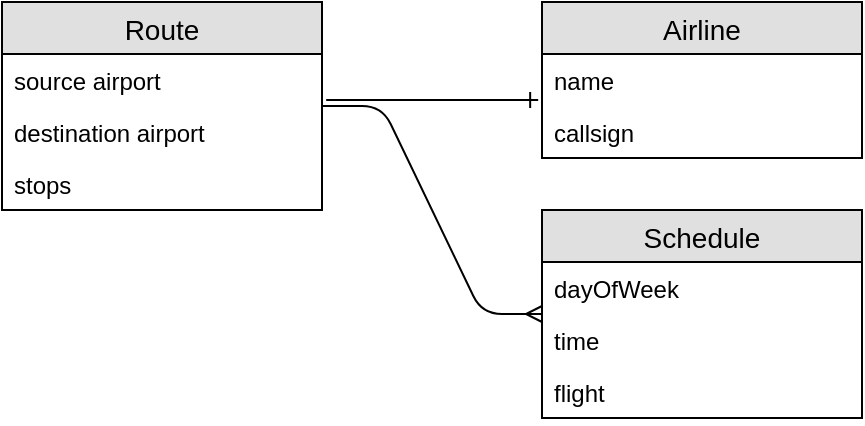 <mxfile version="12.1.3" pages="1"><diagram id="NyN91tQQvbPSabSYxSqB" name="Page-1"><mxGraphModel dx="1408" dy="613" grid="1" gridSize="10" guides="1" tooltips="1" connect="1" arrows="1" fold="1" page="1" pageScale="1" pageWidth="850" pageHeight="1100" math="0" shadow="0"><root><mxCell id="0"/><mxCell id="1" parent="0"/><mxCell id="R8sjfgSG4dGrFJHBuSi_-1" value="Route" style="swimlane;fontStyle=0;childLayout=stackLayout;horizontal=1;startSize=26;fillColor=#e0e0e0;horizontalStack=0;resizeParent=1;resizeParentMax=0;resizeLast=0;collapsible=1;marginBottom=0;swimlaneFillColor=#ffffff;align=center;fontSize=14;" vertex="1" parent="1"><mxGeometry x="20" y="20" width="160" height="104" as="geometry"/></mxCell><mxCell id="R8sjfgSG4dGrFJHBuSi_-2" value="source airport" style="text;strokeColor=none;fillColor=none;spacingLeft=4;spacingRight=4;overflow=hidden;rotatable=0;points=[[0,0.5],[1,0.5]];portConstraint=eastwest;fontSize=12;" vertex="1" parent="R8sjfgSG4dGrFJHBuSi_-1"><mxGeometry y="26" width="160" height="26" as="geometry"/></mxCell><mxCell id="R8sjfgSG4dGrFJHBuSi_-3" value="destination airport" style="text;strokeColor=none;fillColor=none;spacingLeft=4;spacingRight=4;overflow=hidden;rotatable=0;points=[[0,0.5],[1,0.5]];portConstraint=eastwest;fontSize=12;" vertex="1" parent="R8sjfgSG4dGrFJHBuSi_-1"><mxGeometry y="52" width="160" height="26" as="geometry"/></mxCell><mxCell id="R8sjfgSG4dGrFJHBuSi_-4" value="stops" style="text;strokeColor=none;fillColor=none;spacingLeft=4;spacingRight=4;overflow=hidden;rotatable=0;points=[[0,0.5],[1,0.5]];portConstraint=eastwest;fontSize=12;" vertex="1" parent="R8sjfgSG4dGrFJHBuSi_-1"><mxGeometry y="78" width="160" height="26" as="geometry"/></mxCell><mxCell id="R8sjfgSG4dGrFJHBuSi_-5" value="Airline" style="swimlane;fontStyle=0;childLayout=stackLayout;horizontal=1;startSize=26;fillColor=#e0e0e0;horizontalStack=0;resizeParent=1;resizeParentMax=0;resizeLast=0;collapsible=1;marginBottom=0;swimlaneFillColor=#ffffff;align=center;fontSize=14;" vertex="1" parent="1"><mxGeometry x="290" y="20" width="160" height="78" as="geometry"/></mxCell><mxCell id="R8sjfgSG4dGrFJHBuSi_-6" value="name" style="text;strokeColor=none;fillColor=none;spacingLeft=4;spacingRight=4;overflow=hidden;rotatable=0;points=[[0,0.5],[1,0.5]];portConstraint=eastwest;fontSize=12;" vertex="1" parent="R8sjfgSG4dGrFJHBuSi_-5"><mxGeometry y="26" width="160" height="26" as="geometry"/></mxCell><mxCell id="R8sjfgSG4dGrFJHBuSi_-7" value="callsign" style="text;strokeColor=none;fillColor=none;spacingLeft=4;spacingRight=4;overflow=hidden;rotatable=0;points=[[0,0.5],[1,0.5]];portConstraint=eastwest;fontSize=12;" vertex="1" parent="R8sjfgSG4dGrFJHBuSi_-5"><mxGeometry y="52" width="160" height="26" as="geometry"/></mxCell><mxCell id="R8sjfgSG4dGrFJHBuSi_-10" value="" style="edgeStyle=entityRelationEdgeStyle;fontSize=12;html=1;endArrow=ERone;endFill=1;entryX=-0.012;entryY=-0.115;entryDx=0;entryDy=0;entryPerimeter=0;exitX=1.013;exitY=-0.115;exitDx=0;exitDy=0;exitPerimeter=0;" edge="1" parent="1" source="R8sjfgSG4dGrFJHBuSi_-3" target="R8sjfgSG4dGrFJHBuSi_-7"><mxGeometry width="100" height="100" relative="1" as="geometry"><mxPoint x="182" y="69" as="sourcePoint"/><mxPoint x="120" y="150" as="targetPoint"/></mxGeometry></mxCell><mxCell id="R8sjfgSG4dGrFJHBuSi_-11" value="Schedule" style="swimlane;fontStyle=0;childLayout=stackLayout;horizontal=1;startSize=26;fillColor=#e0e0e0;horizontalStack=0;resizeParent=1;resizeParentMax=0;resizeLast=0;collapsible=1;marginBottom=0;swimlaneFillColor=#ffffff;align=center;fontSize=14;" vertex="1" parent="1"><mxGeometry x="290" y="124" width="160" height="104" as="geometry"/></mxCell><mxCell id="R8sjfgSG4dGrFJHBuSi_-12" value="dayOfWeek" style="text;strokeColor=none;fillColor=none;spacingLeft=4;spacingRight=4;overflow=hidden;rotatable=0;points=[[0,0.5],[1,0.5]];portConstraint=eastwest;fontSize=12;" vertex="1" parent="R8sjfgSG4dGrFJHBuSi_-11"><mxGeometry y="26" width="160" height="26" as="geometry"/></mxCell><mxCell id="R8sjfgSG4dGrFJHBuSi_-13" value="time" style="text;strokeColor=none;fillColor=none;spacingLeft=4;spacingRight=4;overflow=hidden;rotatable=0;points=[[0,0.5],[1,0.5]];portConstraint=eastwest;fontSize=12;" vertex="1" parent="R8sjfgSG4dGrFJHBuSi_-11"><mxGeometry y="52" width="160" height="26" as="geometry"/></mxCell><mxCell id="R8sjfgSG4dGrFJHBuSi_-14" value="flight" style="text;strokeColor=none;fillColor=none;spacingLeft=4;spacingRight=4;overflow=hidden;rotatable=0;points=[[0,0.5],[1,0.5]];portConstraint=eastwest;fontSize=12;" vertex="1" parent="R8sjfgSG4dGrFJHBuSi_-11"><mxGeometry y="78" width="160" height="26" as="geometry"/></mxCell><mxCell id="R8sjfgSG4dGrFJHBuSi_-17" value="" style="edgeStyle=entityRelationEdgeStyle;fontSize=12;html=1;endArrow=ERmany;" edge="1" parent="1" source="R8sjfgSG4dGrFJHBuSi_-1" target="R8sjfgSG4dGrFJHBuSi_-11"><mxGeometry width="100" height="100" relative="1" as="geometry"><mxPoint x="20" y="390" as="sourcePoint"/><mxPoint x="120" y="290" as="targetPoint"/></mxGeometry></mxCell></root></mxGraphModel></diagram></mxfile>